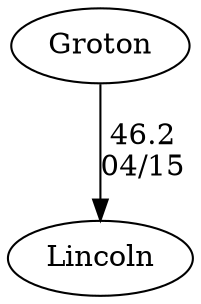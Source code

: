 digraph girls2foursLincoln {Lincoln [URL="girls2foursLincolnLincoln.html"];Groton [URL="girls2foursLincolnGroton.html"];Groton -> Lincoln[label="46.2
04/15", weight="54", tooltip="NEIRA Girls Fours,Lincoln at Groton School			
Distance: 1250m Conditions: Perfect for all races Comments: A beautiful spring day for racing on the mighty Nashua. Thank you, Lincoln!
None", URL="http://www.row2k.com/results/resultspage.cfm?UID=68C5B52F48A6DADC2D5F65DF47E51637&cat=1", random="random"]}